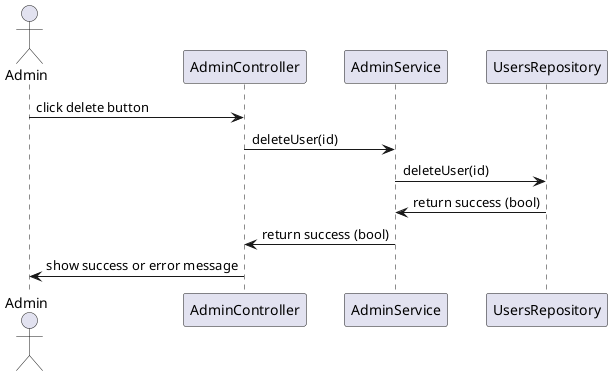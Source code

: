 @startuml
actor Admin
participant AdminController
participant AdminService
participant UsersRepository

Admin -> AdminController : click delete button
AdminController -> AdminService : deleteUser(id)
AdminService -> UsersRepository : deleteUser(id)
UsersRepository -> AdminService : return success (bool)
AdminService -> AdminController : return success (bool)
AdminController -> Admin : show success or error message
@enduml
